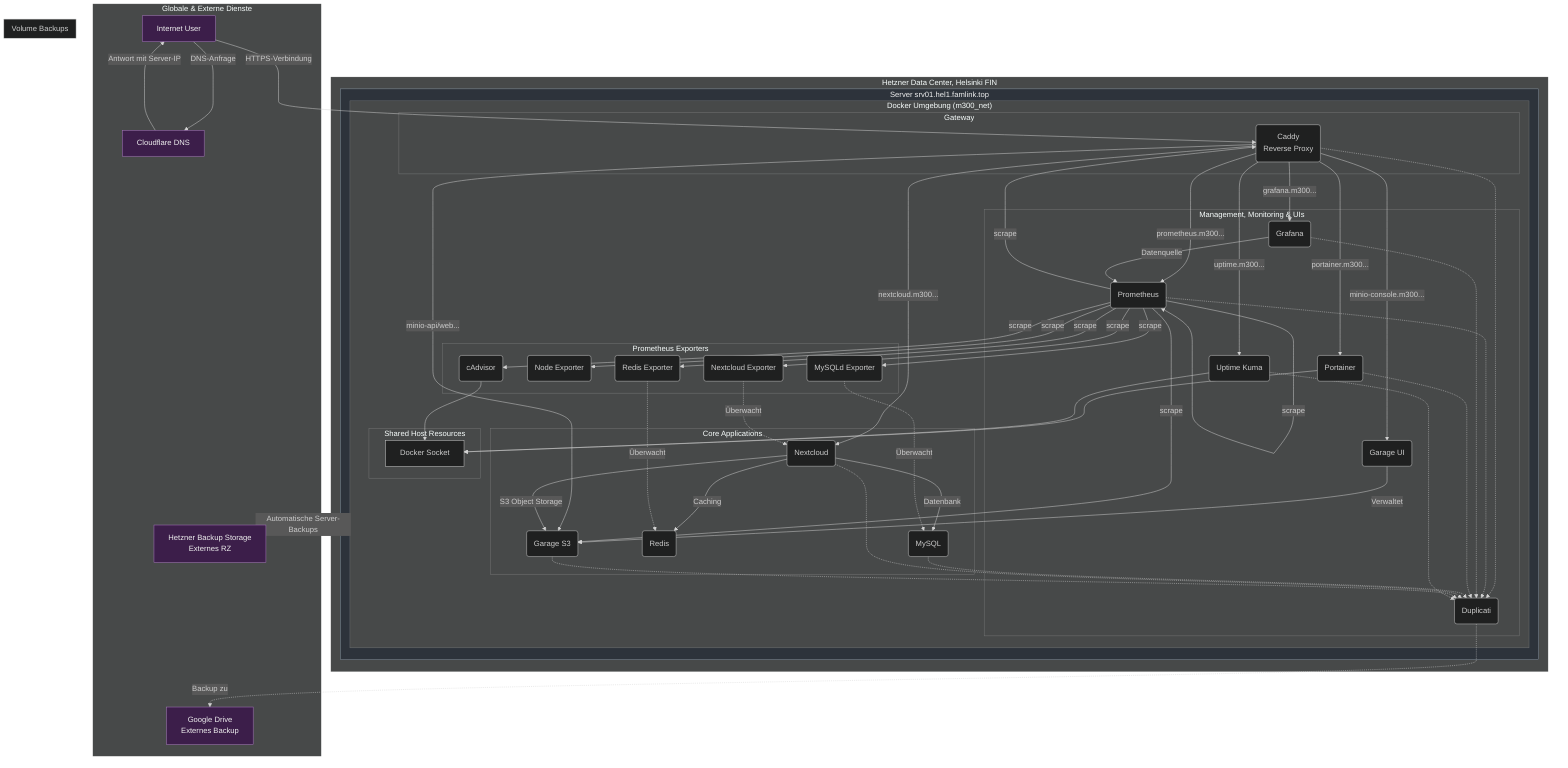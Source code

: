 ---
config:
  theme: dark
---
flowchart TD
 subgraph GlobalServices["Globale & Externe Dienste"]
    direction LR
        User["Internet User"]
        cloudflare["Cloudflare DNS"]
        backupStorage["Hetzner Backup Storage <br> Externes RZ"]
        googleDrive["Google Drive <br> Externes Backup"]
  end
 subgraph GatewayGroup["Gateway"]
        caddy("Caddy <br> Reverse Proxy")
  end
 subgraph CoreAppsGroup["Core Applications"]
        nextcloud("Nextcloud")
        mysql("MySQL")
        redis("Redis")
        garage("Garage S3")
  end
 subgraph MgmtGroup["Management, Monitoring & UIs"]
        portainer("Portainer")
        grafana("Grafana")
        garageUI("Garage UI")
        uptimeKuma("Uptime Kuma")
        prometheus("Prometheus")
        duplicati("Duplicati")
  end
 subgraph ExporterGroup["Prometheus Exporters"]
        cadvisor("cAdvisor")
        nodeExporter("Node Exporter")
        mysqlExporter("MySQLd Exporter")
        redisExporter("Redis Exporter")
        nextcloudExporter("Nextcloud Exporter")
  end
 subgraph SharedResGroup["Shared Host Resources"]
        dockerSocket["Docker Socket"]
  end
 subgraph DockerEnv["Docker Umgebung (m300_net)"]
        GatewayGroup
        CoreAppsGroup
        MgmtGroup
        ExporterGroup
        SharedResGroup
  end
 subgraph HostServer["Server srv01.hel1.famlink.top"]
        DockerEnv
  end
 subgraph HetznerDC["Hetzner Data Center, Helsinki FIN"]
        HostServer
  end
    HostServer -. "Automatische Server-Backups" .-> backupStorage
    User -- "DNS-Anfrage" --> cloudflare
    cloudflare -- "Antwort mit Server-IP" --> User
    User -- "HTTPS-Verbindung" --> caddy
    caddy -- "nextcloud.m300..." --> nextcloud
    caddy -- "grafana.m300..." --> grafana
    caddy -- "prometheus.m300..." --> prometheus
    caddy -- "portainer.m300..." --> portainer
    caddy -- "uptime.m300..." --> uptimeKuma
    caddy -- "minio-console.m300..." --> garageUI
    caddy -- "minio-api/web..." --> garage
    nextcloud -- Datenbank --> mysql
    nextcloud -- Caching --> redis
    nextcloud -- S3 Object Storage --> garage
    garageUI -- Verwaltet --> garage
    grafana -- Datenquelle --> prometheus
    prometheus -- scrape --> prometheus & cadvisor & nodeExporter & mysqlExporter & redisExporter & nextcloudExporter & caddy & garage
    mysqlExporter -. Überwacht .-> mysql
    redisExporter -. Überwacht .-> redis
    nextcloudExporter -. Überwacht .-> nextcloud
    portainer --> dockerSocket
    cadvisor --> dockerSocket
    uptimeKuma --> dockerSocket
    subgraph BackupFlow["Volume Backups"]
        direction LR
        caddy & prometheus & grafana & portainer & mysql & nextcloud & garage & uptimeKuma -.-> duplicati
        duplicati -. "Backup zu" .-> googleDrive
    end
     User:::global
     cloudflare:::global
     backupStorage:::global
     googleDrive:::global
     HostServer:::host
    classDef global fill:#3c1e4a,stroke:#a978c2,color:#f0f0f0
    classDef host fill:#2d333b,stroke:#8895a2,color:#f0f0f0
    classDef gateway fill:#5e3430,stroke:#f1948a,color:#f0f0f0
    classDef coreapps fill:#1c3d52,stroke:#5dade2,color:#f0f0f0
    classDef mgmt fill:#3c1e4a,stroke:#a978c2,color:#f0f0f0
    classDef exporters fill:#1a4d33,stroke:#58d68d,color:#f0f0f0
    classDef shared fill:#2d333b,stroke:#8895a2,color:#f0f0f0